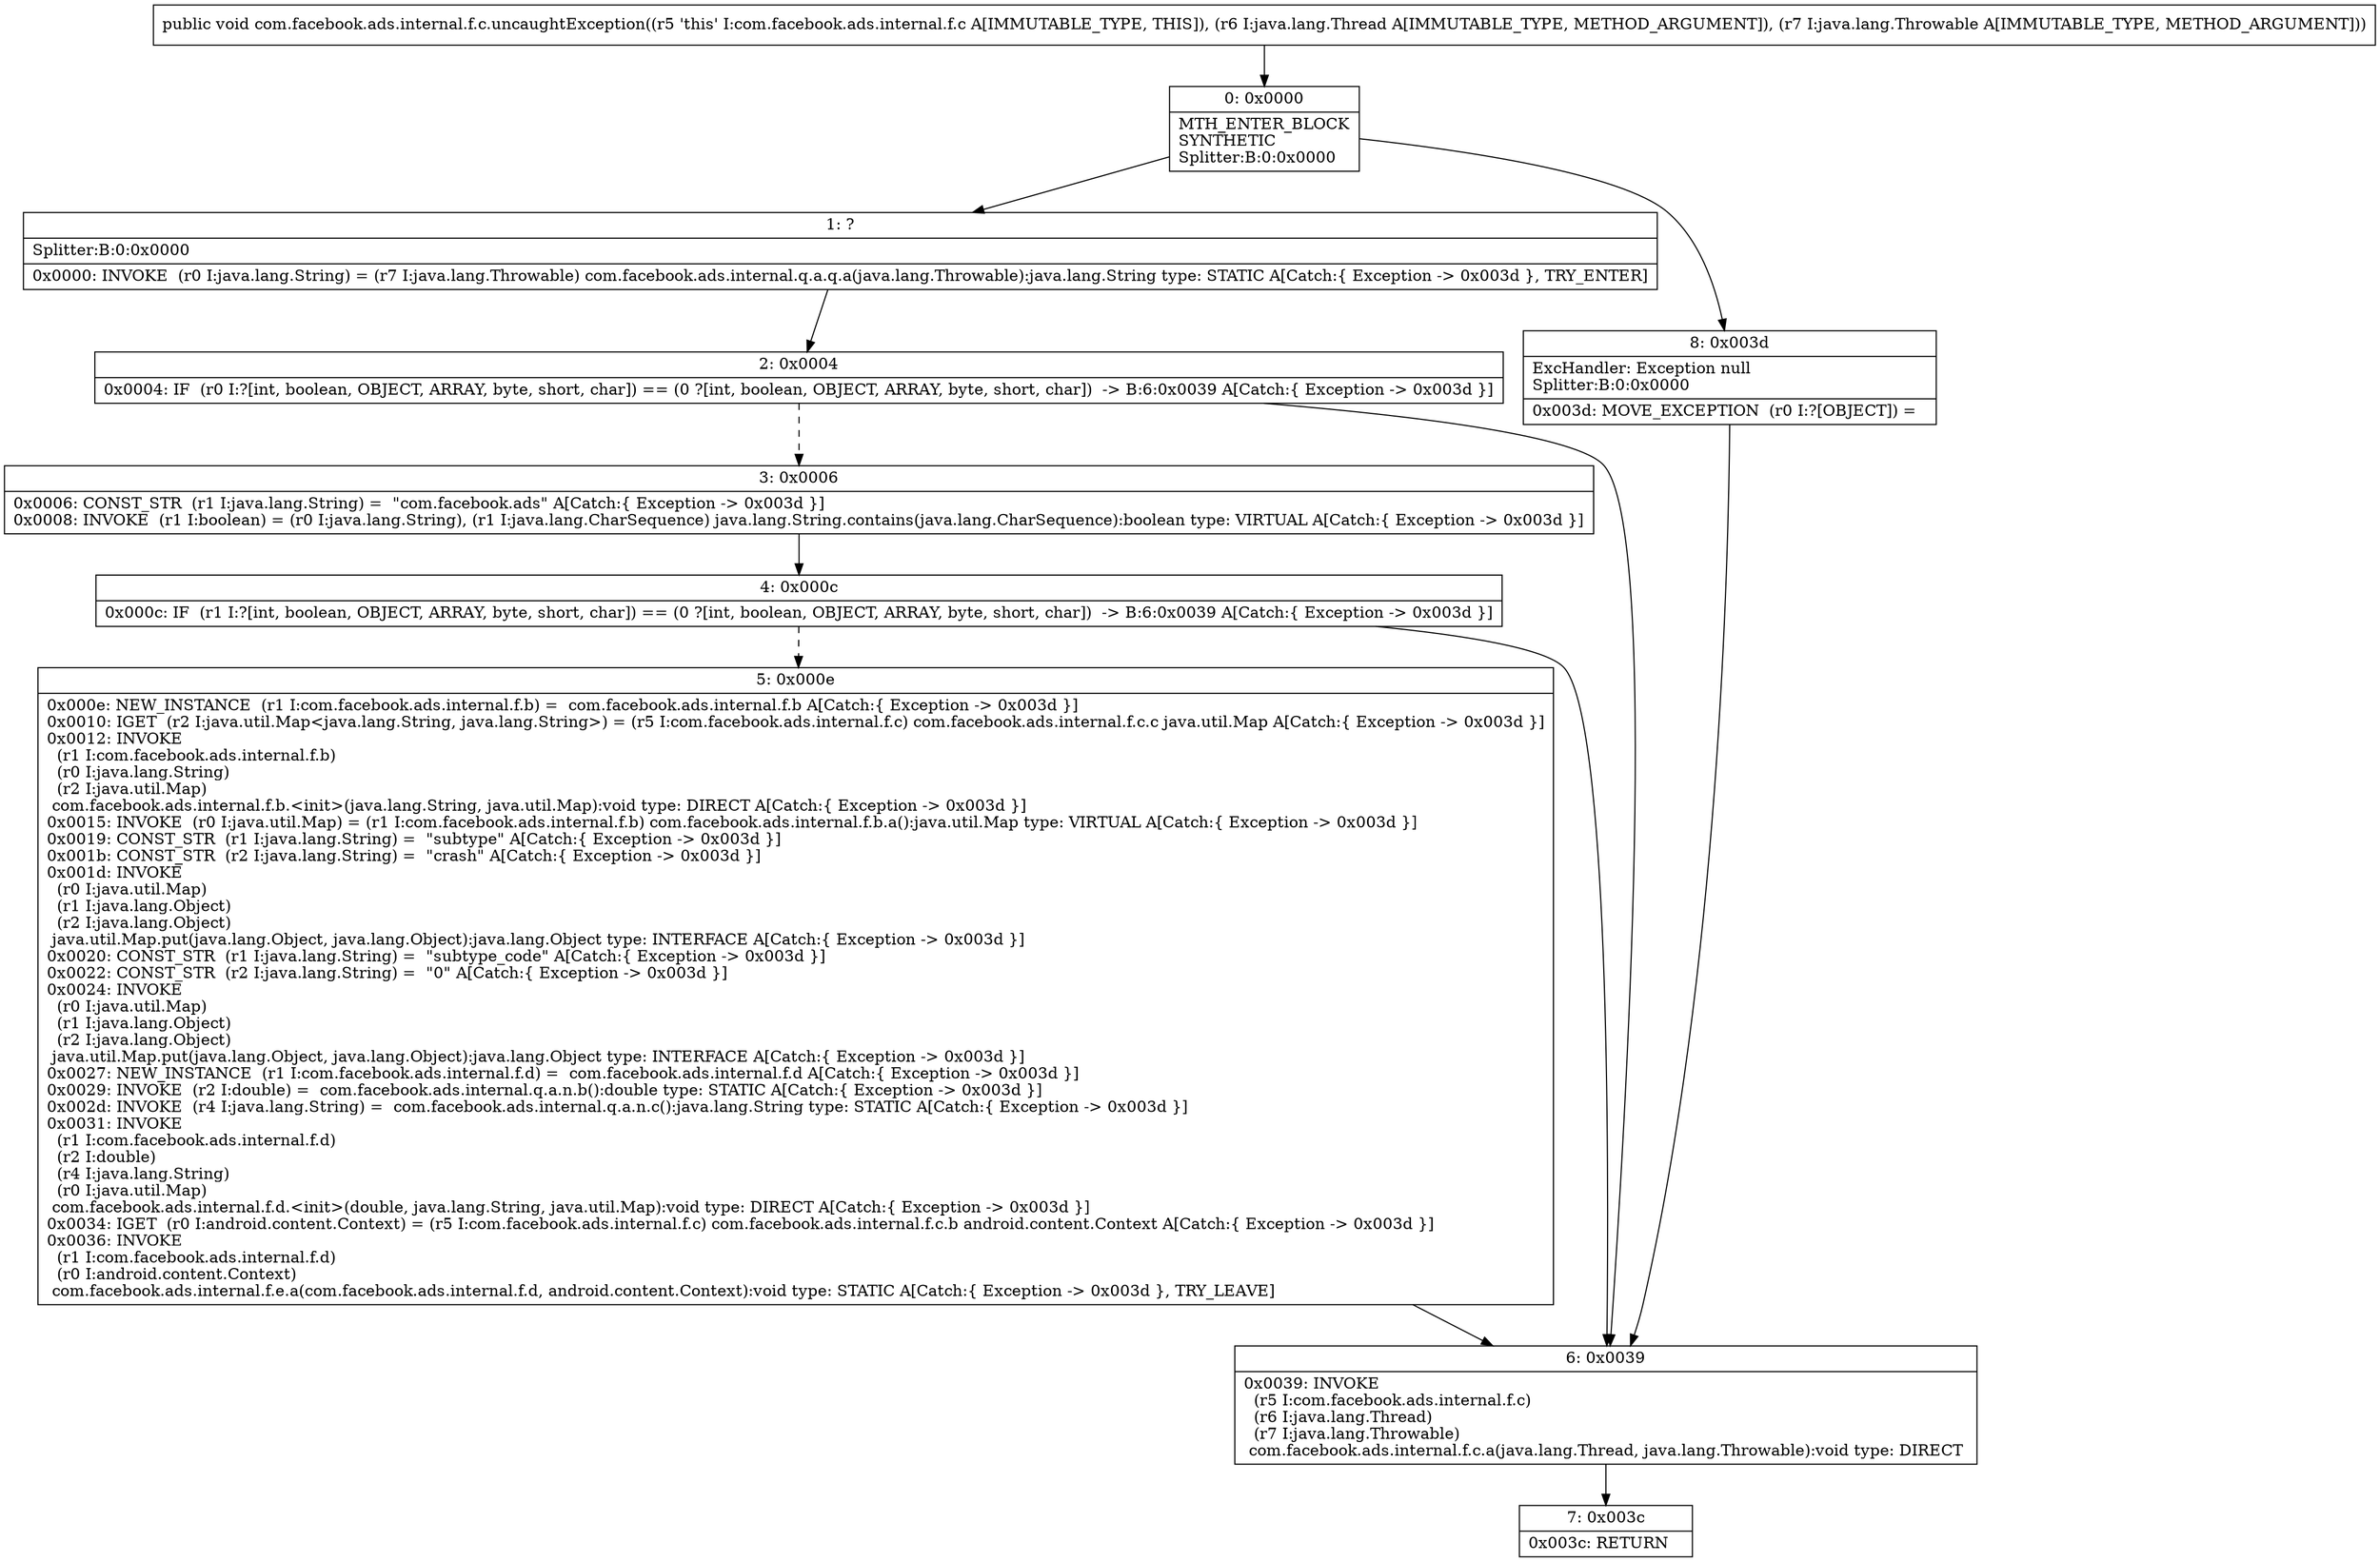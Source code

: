 digraph "CFG forcom.facebook.ads.internal.f.c.uncaughtException(Ljava\/lang\/Thread;Ljava\/lang\/Throwable;)V" {
Node_0 [shape=record,label="{0\:\ 0x0000|MTH_ENTER_BLOCK\lSYNTHETIC\lSplitter:B:0:0x0000\l}"];
Node_1 [shape=record,label="{1\:\ ?|Splitter:B:0:0x0000\l|0x0000: INVOKE  (r0 I:java.lang.String) = (r7 I:java.lang.Throwable) com.facebook.ads.internal.q.a.q.a(java.lang.Throwable):java.lang.String type: STATIC A[Catch:\{ Exception \-\> 0x003d \}, TRY_ENTER]\l}"];
Node_2 [shape=record,label="{2\:\ 0x0004|0x0004: IF  (r0 I:?[int, boolean, OBJECT, ARRAY, byte, short, char]) == (0 ?[int, boolean, OBJECT, ARRAY, byte, short, char])  \-\> B:6:0x0039 A[Catch:\{ Exception \-\> 0x003d \}]\l}"];
Node_3 [shape=record,label="{3\:\ 0x0006|0x0006: CONST_STR  (r1 I:java.lang.String) =  \"com.facebook.ads\" A[Catch:\{ Exception \-\> 0x003d \}]\l0x0008: INVOKE  (r1 I:boolean) = (r0 I:java.lang.String), (r1 I:java.lang.CharSequence) java.lang.String.contains(java.lang.CharSequence):boolean type: VIRTUAL A[Catch:\{ Exception \-\> 0x003d \}]\l}"];
Node_4 [shape=record,label="{4\:\ 0x000c|0x000c: IF  (r1 I:?[int, boolean, OBJECT, ARRAY, byte, short, char]) == (0 ?[int, boolean, OBJECT, ARRAY, byte, short, char])  \-\> B:6:0x0039 A[Catch:\{ Exception \-\> 0x003d \}]\l}"];
Node_5 [shape=record,label="{5\:\ 0x000e|0x000e: NEW_INSTANCE  (r1 I:com.facebook.ads.internal.f.b) =  com.facebook.ads.internal.f.b A[Catch:\{ Exception \-\> 0x003d \}]\l0x0010: IGET  (r2 I:java.util.Map\<java.lang.String, java.lang.String\>) = (r5 I:com.facebook.ads.internal.f.c) com.facebook.ads.internal.f.c.c java.util.Map A[Catch:\{ Exception \-\> 0x003d \}]\l0x0012: INVOKE  \l  (r1 I:com.facebook.ads.internal.f.b)\l  (r0 I:java.lang.String)\l  (r2 I:java.util.Map)\l com.facebook.ads.internal.f.b.\<init\>(java.lang.String, java.util.Map):void type: DIRECT A[Catch:\{ Exception \-\> 0x003d \}]\l0x0015: INVOKE  (r0 I:java.util.Map) = (r1 I:com.facebook.ads.internal.f.b) com.facebook.ads.internal.f.b.a():java.util.Map type: VIRTUAL A[Catch:\{ Exception \-\> 0x003d \}]\l0x0019: CONST_STR  (r1 I:java.lang.String) =  \"subtype\" A[Catch:\{ Exception \-\> 0x003d \}]\l0x001b: CONST_STR  (r2 I:java.lang.String) =  \"crash\" A[Catch:\{ Exception \-\> 0x003d \}]\l0x001d: INVOKE  \l  (r0 I:java.util.Map)\l  (r1 I:java.lang.Object)\l  (r2 I:java.lang.Object)\l java.util.Map.put(java.lang.Object, java.lang.Object):java.lang.Object type: INTERFACE A[Catch:\{ Exception \-\> 0x003d \}]\l0x0020: CONST_STR  (r1 I:java.lang.String) =  \"subtype_code\" A[Catch:\{ Exception \-\> 0x003d \}]\l0x0022: CONST_STR  (r2 I:java.lang.String) =  \"0\" A[Catch:\{ Exception \-\> 0x003d \}]\l0x0024: INVOKE  \l  (r0 I:java.util.Map)\l  (r1 I:java.lang.Object)\l  (r2 I:java.lang.Object)\l java.util.Map.put(java.lang.Object, java.lang.Object):java.lang.Object type: INTERFACE A[Catch:\{ Exception \-\> 0x003d \}]\l0x0027: NEW_INSTANCE  (r1 I:com.facebook.ads.internal.f.d) =  com.facebook.ads.internal.f.d A[Catch:\{ Exception \-\> 0x003d \}]\l0x0029: INVOKE  (r2 I:double) =  com.facebook.ads.internal.q.a.n.b():double type: STATIC A[Catch:\{ Exception \-\> 0x003d \}]\l0x002d: INVOKE  (r4 I:java.lang.String) =  com.facebook.ads.internal.q.a.n.c():java.lang.String type: STATIC A[Catch:\{ Exception \-\> 0x003d \}]\l0x0031: INVOKE  \l  (r1 I:com.facebook.ads.internal.f.d)\l  (r2 I:double)\l  (r4 I:java.lang.String)\l  (r0 I:java.util.Map)\l com.facebook.ads.internal.f.d.\<init\>(double, java.lang.String, java.util.Map):void type: DIRECT A[Catch:\{ Exception \-\> 0x003d \}]\l0x0034: IGET  (r0 I:android.content.Context) = (r5 I:com.facebook.ads.internal.f.c) com.facebook.ads.internal.f.c.b android.content.Context A[Catch:\{ Exception \-\> 0x003d \}]\l0x0036: INVOKE  \l  (r1 I:com.facebook.ads.internal.f.d)\l  (r0 I:android.content.Context)\l com.facebook.ads.internal.f.e.a(com.facebook.ads.internal.f.d, android.content.Context):void type: STATIC A[Catch:\{ Exception \-\> 0x003d \}, TRY_LEAVE]\l}"];
Node_6 [shape=record,label="{6\:\ 0x0039|0x0039: INVOKE  \l  (r5 I:com.facebook.ads.internal.f.c)\l  (r6 I:java.lang.Thread)\l  (r7 I:java.lang.Throwable)\l com.facebook.ads.internal.f.c.a(java.lang.Thread, java.lang.Throwable):void type: DIRECT \l}"];
Node_7 [shape=record,label="{7\:\ 0x003c|0x003c: RETURN   \l}"];
Node_8 [shape=record,label="{8\:\ 0x003d|ExcHandler: Exception null\lSplitter:B:0:0x0000\l|0x003d: MOVE_EXCEPTION  (r0 I:?[OBJECT]) =  \l}"];
MethodNode[shape=record,label="{public void com.facebook.ads.internal.f.c.uncaughtException((r5 'this' I:com.facebook.ads.internal.f.c A[IMMUTABLE_TYPE, THIS]), (r6 I:java.lang.Thread A[IMMUTABLE_TYPE, METHOD_ARGUMENT]), (r7 I:java.lang.Throwable A[IMMUTABLE_TYPE, METHOD_ARGUMENT])) }"];
MethodNode -> Node_0;
Node_0 -> Node_1;
Node_0 -> Node_8;
Node_1 -> Node_2;
Node_2 -> Node_3[style=dashed];
Node_2 -> Node_6;
Node_3 -> Node_4;
Node_4 -> Node_5[style=dashed];
Node_4 -> Node_6;
Node_5 -> Node_6;
Node_6 -> Node_7;
Node_8 -> Node_6;
}

